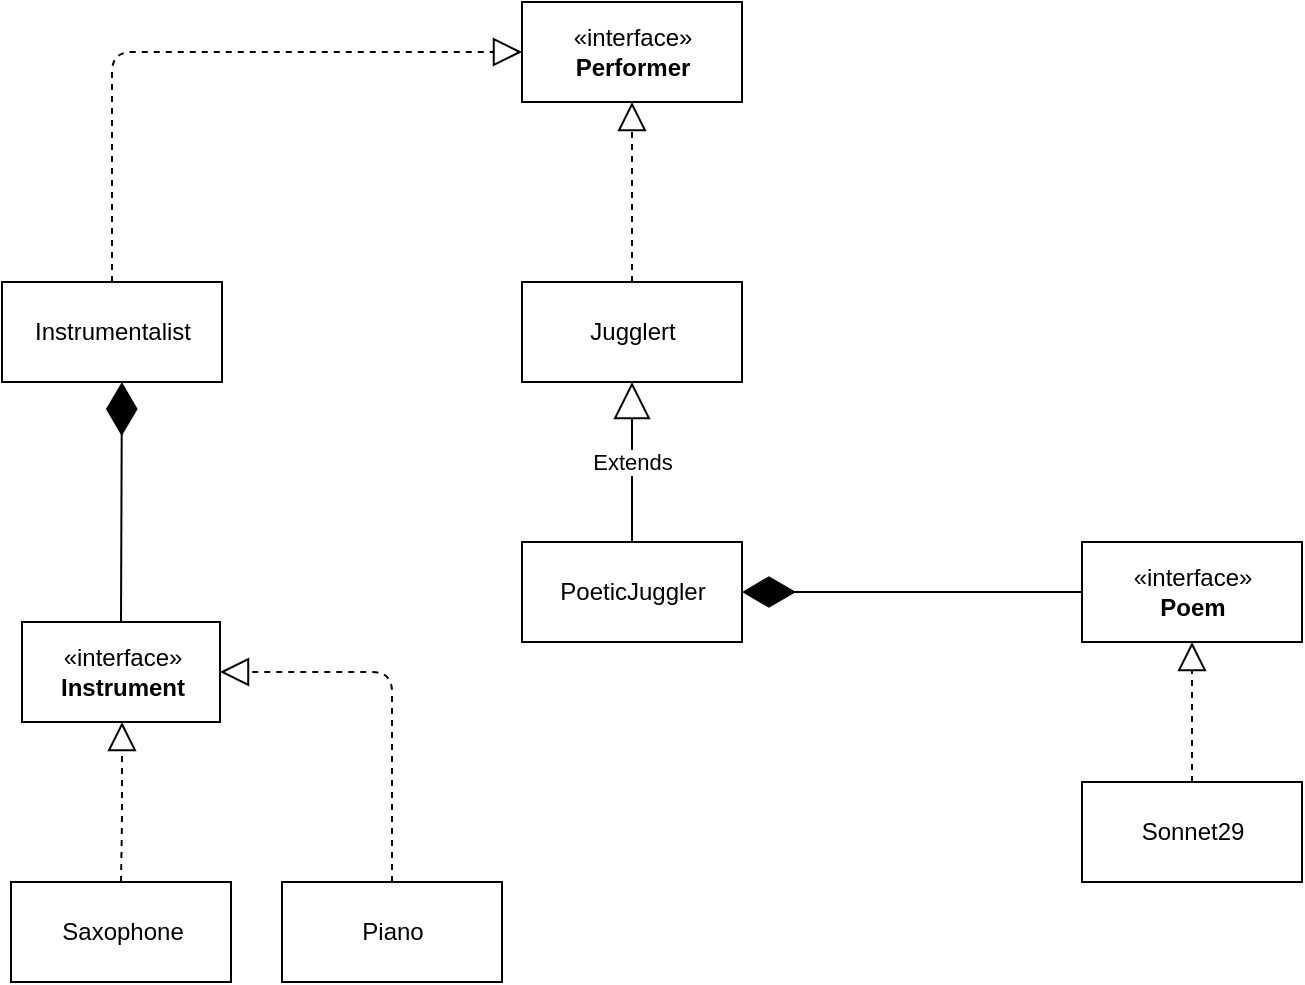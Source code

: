<mxfile version="14.7.6" type="device"><diagram id="pmji4-QsoQaXSdwpiiyr" name="Page-1"><mxGraphModel dx="930" dy="641" grid="1" gridSize="10" guides="1" tooltips="1" connect="1" arrows="1" fold="1" page="1" pageScale="1" pageWidth="827" pageHeight="1169" math="0" shadow="0"><root><mxCell id="0"/><mxCell id="1" parent="0"/><mxCell id="m3MeTBcA30jDPIz9SMUw-1" value="«interface»&lt;br&gt;&lt;b&gt;Performer&lt;/b&gt;" style="html=1;" parent="1" vertex="1"><mxGeometry x="320" y="40" width="110" height="50" as="geometry"/></mxCell><mxCell id="m3MeTBcA30jDPIz9SMUw-3" value="Jugglert" style="html=1;" parent="1" vertex="1"><mxGeometry x="320" y="180" width="110" height="50" as="geometry"/></mxCell><mxCell id="m3MeTBcA30jDPIz9SMUw-5" value="" style="endArrow=block;dashed=1;endFill=0;endSize=12;html=1;exitX=0.5;exitY=0;exitDx=0;exitDy=0;entryX=0.5;entryY=1;entryDx=0;entryDy=0;" parent="1" source="m3MeTBcA30jDPIz9SMUw-3" target="m3MeTBcA30jDPIz9SMUw-1" edge="1"><mxGeometry width="160" relative="1" as="geometry"><mxPoint x="330" y="370" as="sourcePoint"/><mxPoint x="490" y="370" as="targetPoint"/></mxGeometry></mxCell><mxCell id="m3MeTBcA30jDPIz9SMUw-6" value="PoeticJuggler" style="html=1;" parent="1" vertex="1"><mxGeometry x="320" y="310" width="110" height="50" as="geometry"/></mxCell><mxCell id="m3MeTBcA30jDPIz9SMUw-10" value="Extends" style="endArrow=block;endSize=16;endFill=0;html=1;exitX=0.5;exitY=0;exitDx=0;exitDy=0;entryX=0.5;entryY=1;entryDx=0;entryDy=0;" parent="1" source="m3MeTBcA30jDPIz9SMUw-6" target="m3MeTBcA30jDPIz9SMUw-3" edge="1"><mxGeometry width="160" relative="1" as="geometry"><mxPoint x="330" y="370" as="sourcePoint"/><mxPoint x="490" y="370" as="targetPoint"/></mxGeometry></mxCell><mxCell id="m3MeTBcA30jDPIz9SMUw-11" value="«interface»&lt;br&gt;&lt;b&gt;Poem&lt;/b&gt;" style="html=1;" parent="1" vertex="1"><mxGeometry x="600" y="310" width="110" height="50" as="geometry"/></mxCell><mxCell id="m3MeTBcA30jDPIz9SMUw-12" value="Sonnet29" style="html=1;" parent="1" vertex="1"><mxGeometry x="600" y="430" width="110" height="50" as="geometry"/></mxCell><mxCell id="m3MeTBcA30jDPIz9SMUw-16" value="Instrumentalist" style="html=1;" parent="1" vertex="1"><mxGeometry x="60" y="180" width="110" height="50" as="geometry"/></mxCell><mxCell id="m3MeTBcA30jDPIz9SMUw-17" value="" style="endArrow=block;dashed=1;endFill=0;endSize=12;html=1;entryX=0;entryY=0.5;entryDx=0;entryDy=0;exitX=0.5;exitY=0;exitDx=0;exitDy=0;" parent="1" source="m3MeTBcA30jDPIz9SMUw-16" target="m3MeTBcA30jDPIz9SMUw-1" edge="1"><mxGeometry width="160" relative="1" as="geometry"><mxPoint x="330" y="370" as="sourcePoint"/><mxPoint x="490" y="370" as="targetPoint"/><Array as="points"><mxPoint x="115" y="65"/></Array></mxGeometry></mxCell><mxCell id="m3MeTBcA30jDPIz9SMUw-19" value="" style="endArrow=diamondThin;endFill=1;endSize=24;html=1;entryX=0.545;entryY=1;entryDx=0;entryDy=0;entryPerimeter=0;exitX=0.5;exitY=0;exitDx=0;exitDy=0;" parent="1" source="OE6BzzVn3qR74uBpZ-oJ-2" target="m3MeTBcA30jDPIz9SMUw-16" edge="1"><mxGeometry width="160" relative="1" as="geometry"><mxPoint x="120" y="330" as="sourcePoint"/><mxPoint x="110" y="240" as="targetPoint"/></mxGeometry></mxCell><mxCell id="m3MeTBcA30jDPIz9SMUw-20" value="" style="endArrow=diamondThin;endFill=1;endSize=24;html=1;exitX=0;exitY=0.5;exitDx=0;exitDy=0;entryX=1;entryY=0.5;entryDx=0;entryDy=0;" parent="1" source="m3MeTBcA30jDPIz9SMUw-11" target="m3MeTBcA30jDPIz9SMUw-6" edge="1"><mxGeometry width="160" relative="1" as="geometry"><mxPoint x="350" y="500" as="sourcePoint"/><mxPoint x="520" y="500" as="targetPoint"/><Array as="points"/></mxGeometry></mxCell><mxCell id="OE6BzzVn3qR74uBpZ-oJ-1" value="" style="endArrow=block;dashed=1;endFill=0;endSize=12;html=1;entryX=0.5;entryY=1;entryDx=0;entryDy=0;exitX=0.5;exitY=0;exitDx=0;exitDy=0;" parent="1" source="m3MeTBcA30jDPIz9SMUw-12" target="m3MeTBcA30jDPIz9SMUw-11" edge="1"><mxGeometry width="160" relative="1" as="geometry"><mxPoint x="360" y="565" as="sourcePoint"/><mxPoint x="565" y="450" as="targetPoint"/><Array as="points"/></mxGeometry></mxCell><mxCell id="OE6BzzVn3qR74uBpZ-oJ-2" value="«interface»&lt;br&gt;&lt;b&gt;Instrument&lt;/b&gt;" style="html=1;" parent="1" vertex="1"><mxGeometry x="70" y="350" width="99" height="50" as="geometry"/></mxCell><mxCell id="OE6BzzVn3qR74uBpZ-oJ-3" value="Saxophone" style="html=1;" parent="1" vertex="1"><mxGeometry x="64.5" y="480" width="110" height="50" as="geometry"/></mxCell><mxCell id="OE6BzzVn3qR74uBpZ-oJ-4" value="" style="endArrow=block;dashed=1;endFill=0;endSize=12;html=1;exitX=0.5;exitY=0;exitDx=0;exitDy=0;" parent="1" source="OE6BzzVn3qR74uBpZ-oJ-3" edge="1"><mxGeometry width="160" relative="1" as="geometry"><mxPoint x="120" y="480" as="sourcePoint"/><mxPoint x="120" y="400" as="targetPoint"/><Array as="points"><mxPoint x="120" y="450"/></Array></mxGeometry></mxCell><mxCell id="C2sWYCm2lOtCrIkxvBes-1" value="Piano" style="html=1;" vertex="1" parent="1"><mxGeometry x="200" y="480" width="110" height="50" as="geometry"/></mxCell><mxCell id="C2sWYCm2lOtCrIkxvBes-2" value="" style="endArrow=block;dashed=1;endFill=0;endSize=12;html=1;exitX=0.5;exitY=0;exitDx=0;exitDy=0;entryX=1;entryY=0.5;entryDx=0;entryDy=0;" edge="1" parent="1" source="C2sWYCm2lOtCrIkxvBes-1" target="OE6BzzVn3qR74uBpZ-oJ-2"><mxGeometry width="160" relative="1" as="geometry"><mxPoint x="285.5" y="480" as="sourcePoint"/><mxPoint x="285.5" y="400" as="targetPoint"/><Array as="points"><mxPoint x="255" y="375"/></Array></mxGeometry></mxCell></root></mxGraphModel></diagram></mxfile>